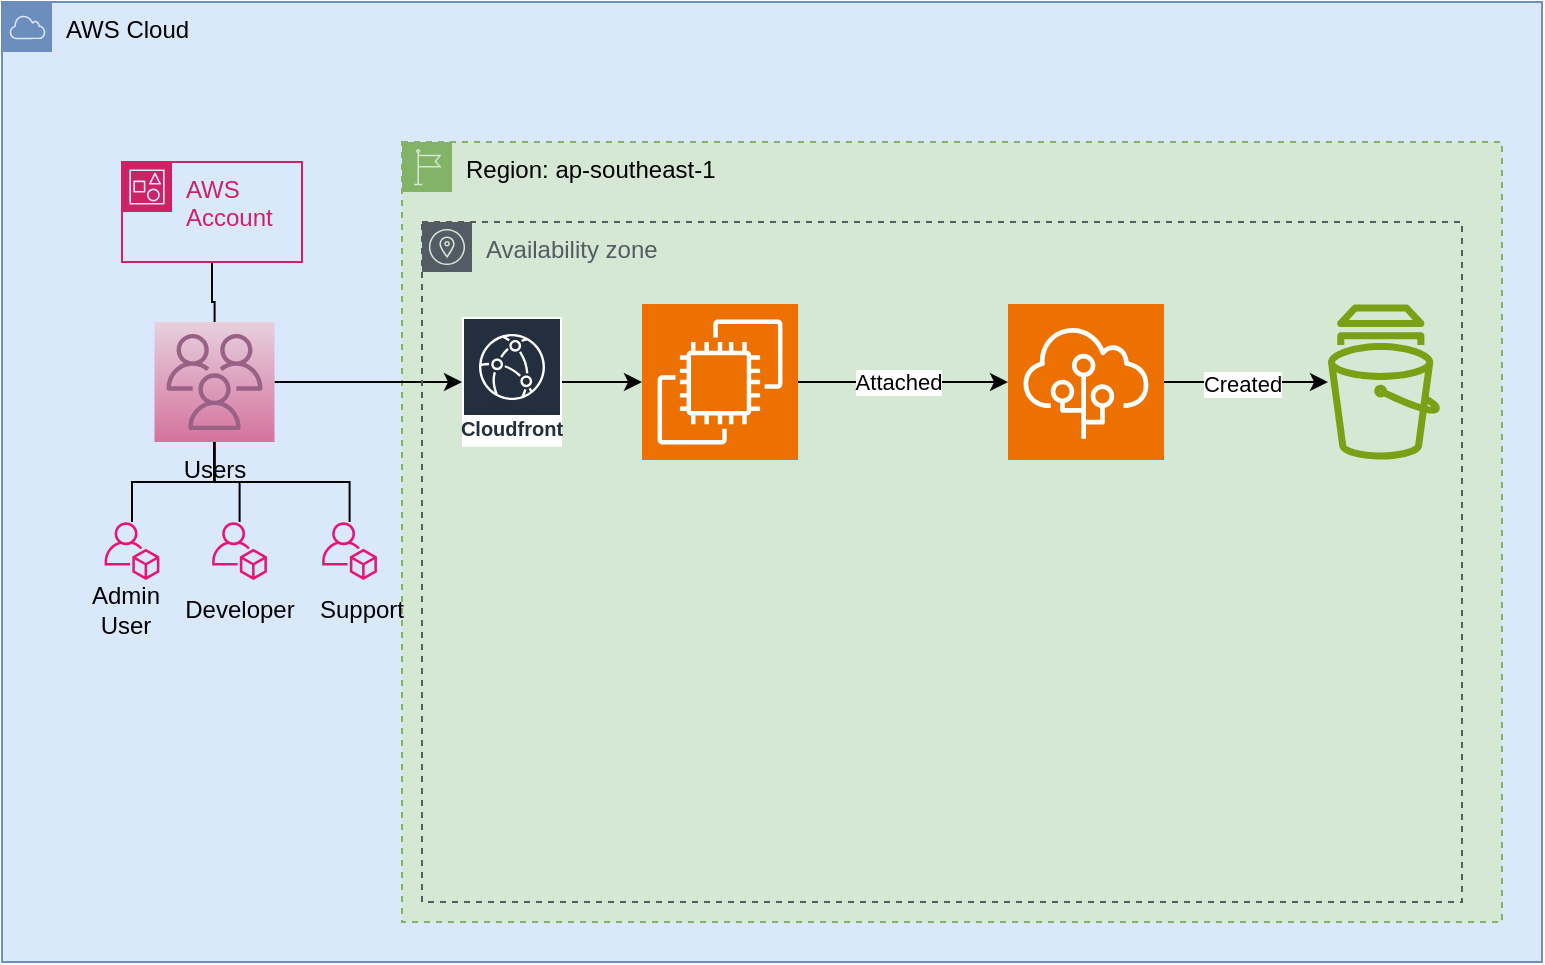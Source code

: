 <mxfile version="26.0.16" pages="3">
  <diagram id="E339DQAJ5kTuI9TEeR54" name="sampler v3">
    <mxGraphModel dx="1409" dy="775" grid="1" gridSize="10" guides="1" tooltips="1" connect="1" arrows="1" fold="1" page="1" pageScale="1" pageWidth="850" pageHeight="1100" math="0" shadow="0">
      <root>
        <mxCell id="0" />
        <mxCell id="1" parent="0" />
        <mxCell id="jfjeC_XJrHExVvDUodB2-1" value="AWS Cloud" style="sketch=0;outlineConnect=0;html=1;whiteSpace=wrap;fontSize=12;fontStyle=0;shape=mxgraph.aws4.group;grIcon=mxgraph.aws4.group_aws_cloud;verticalAlign=top;align=left;spacingLeft=30;dashed=0;fillColor=#dae8fc;strokeColor=#6c8ebf;" parent="1" vertex="1">
          <mxGeometry x="60" y="40" width="770" height="480" as="geometry" />
        </mxCell>
        <mxCell id="jfjeC_XJrHExVvDUodB2-19" style="edgeStyle=orthogonalEdgeStyle;rounded=0;orthogonalLoop=1;jettySize=auto;html=1;endArrow=none;startFill=0;" parent="1" source="jfjeC_XJrHExVvDUodB2-2" target="jfjeC_XJrHExVvDUodB2-17" edge="1">
          <mxGeometry relative="1" as="geometry" />
        </mxCell>
        <mxCell id="jfjeC_XJrHExVvDUodB2-2" value="AWS Account" style="points=[[0,0],[0.25,0],[0.5,0],[0.75,0],[1,0],[1,0.25],[1,0.5],[1,0.75],[1,1],[0.75,1],[0.5,1],[0.25,1],[0,1],[0,0.75],[0,0.5],[0,0.25]];outlineConnect=0;gradientColor=none;html=1;whiteSpace=wrap;fontSize=12;fontStyle=0;container=1;pointerEvents=0;collapsible=0;recursiveResize=0;shape=mxgraph.aws4.group;grIcon=mxgraph.aws4.group_account;strokeColor=#CD2264;fillColor=none;verticalAlign=top;align=left;spacingLeft=30;fontColor=#CD2264;dashed=0;" parent="1" vertex="1">
          <mxGeometry x="120" y="120" width="90" height="50" as="geometry" />
        </mxCell>
        <mxCell id="jfjeC_XJrHExVvDUodB2-3" value="" style="sketch=0;outlineConnect=0;fontColor=#232F3E;gradientColor=none;fillColor=#E7157B;strokeColor=none;dashed=0;verticalLabelPosition=bottom;verticalAlign=top;align=center;html=1;fontSize=12;fontStyle=0;aspect=fixed;pointerEvents=1;shape=mxgraph.aws4.organizations_account;movable=1;resizable=1;rotatable=1;deletable=1;editable=1;locked=0;connectable=1;" parent="1" vertex="1">
          <mxGeometry x="111.24" y="300" width="27.51" height="29" as="geometry" />
        </mxCell>
        <mxCell id="jfjeC_XJrHExVvDUodB2-23" style="edgeStyle=orthogonalEdgeStyle;rounded=0;orthogonalLoop=1;jettySize=auto;html=1;endArrow=none;startFill=0;" parent="1" source="jfjeC_XJrHExVvDUodB2-14" target="jfjeC_XJrHExVvDUodB2-17" edge="1">
          <mxGeometry relative="1" as="geometry" />
        </mxCell>
        <mxCell id="jfjeC_XJrHExVvDUodB2-14" value="" style="sketch=0;outlineConnect=0;fontColor=#232F3E;gradientColor=none;fillColor=#E7157B;strokeColor=none;dashed=0;verticalLabelPosition=bottom;verticalAlign=top;align=center;html=1;fontSize=12;fontStyle=0;aspect=fixed;pointerEvents=1;shape=mxgraph.aws4.organizations_account;movable=1;resizable=1;rotatable=1;deletable=1;editable=1;locked=0;connectable=1;" parent="1" vertex="1">
          <mxGeometry x="165" y="300" width="27.51" height="29" as="geometry" />
        </mxCell>
        <mxCell id="jfjeC_XJrHExVvDUodB2-24" style="edgeStyle=orthogonalEdgeStyle;rounded=0;orthogonalLoop=1;jettySize=auto;html=1;endArrow=none;startFill=0;" parent="1" source="jfjeC_XJrHExVvDUodB2-15" target="jfjeC_XJrHExVvDUodB2-17" edge="1">
          <mxGeometry relative="1" as="geometry">
            <Array as="points">
              <mxPoint x="234" y="280" />
              <mxPoint x="166" y="280" />
            </Array>
          </mxGeometry>
        </mxCell>
        <mxCell id="jfjeC_XJrHExVvDUodB2-15" value="" style="sketch=0;outlineConnect=0;fontColor=#232F3E;gradientColor=none;fillColor=#E7157B;strokeColor=none;dashed=0;verticalLabelPosition=bottom;verticalAlign=top;align=center;html=1;fontSize=12;fontStyle=0;aspect=fixed;pointerEvents=1;shape=mxgraph.aws4.organizations_account;movable=1;resizable=1;rotatable=1;deletable=1;editable=1;locked=0;connectable=1;" parent="1" vertex="1">
          <mxGeometry x="220" y="300" width="27.51" height="29" as="geometry" />
        </mxCell>
        <mxCell id="3nYx03aDLwxbxdVLtdMC-10" value="Region:&amp;nbsp;ap-southeast-1" style="sketch=0;outlineConnect=0;html=1;whiteSpace=wrap;fontSize=12;fontStyle=0;shape=mxgraph.aws4.group;grIcon=mxgraph.aws4.group_region;strokeColor=#82b366;fillColor=#d5e8d4;verticalAlign=top;align=left;spacingLeft=30;dashed=1;" vertex="1" parent="1">
          <mxGeometry x="260" y="110" width="550" height="390" as="geometry" />
        </mxCell>
        <mxCell id="T5NTqcIiXpAgQYmRjw6J-5" value="&lt;div&gt;&lt;br&gt;&lt;/div&gt;" style="edgeStyle=orthogonalEdgeStyle;rounded=0;orthogonalLoop=1;jettySize=auto;html=1;" edge="1" parent="1" source="jfjeC_XJrHExVvDUodB2-17" target="3nYx03aDLwxbxdVLtdMC-1">
          <mxGeometry relative="1" as="geometry">
            <mxPoint x="347" y="230.0" as="targetPoint" />
          </mxGeometry>
        </mxCell>
        <mxCell id="jfjeC_XJrHExVvDUodB2-17" value="Users" style="sketch=0;outlineConnect=0;dashed=0;verticalLabelPosition=bottom;verticalAlign=top;align=center;html=1;fontSize=12;fontStyle=0;aspect=fixed;shape=mxgraph.aws4.resourceIcon;resIcon=mxgraph.aws4.users;fillColor=#e6d0de;strokeColor=#996185;gradientColor=#d5739d;" parent="1" vertex="1">
          <mxGeometry x="136.25" y="200" width="60" height="60" as="geometry" />
        </mxCell>
        <mxCell id="jfjeC_XJrHExVvDUodB2-20" style="edgeStyle=orthogonalEdgeStyle;rounded=0;orthogonalLoop=1;jettySize=auto;html=1;endArrow=none;startFill=0;" parent="1" source="jfjeC_XJrHExVvDUodB2-17" target="jfjeC_XJrHExVvDUodB2-3" edge="1">
          <mxGeometry relative="1" as="geometry">
            <mxPoint x="175" y="180" as="sourcePoint" />
            <mxPoint x="176" y="210" as="targetPoint" />
          </mxGeometry>
        </mxCell>
        <mxCell id="jfjeC_XJrHExVvDUodB2-25" value="Admin User" style="text;html=1;align=center;verticalAlign=middle;whiteSpace=wrap;rounded=0;" parent="1" vertex="1">
          <mxGeometry x="92.49" y="329" width="60" height="30" as="geometry" />
        </mxCell>
        <mxCell id="jfjeC_XJrHExVvDUodB2-26" value="Developer" style="text;html=1;align=center;verticalAlign=middle;whiteSpace=wrap;rounded=0;" parent="1" vertex="1">
          <mxGeometry x="148.76" y="329" width="60" height="30" as="geometry" />
        </mxCell>
        <mxCell id="jfjeC_XJrHExVvDUodB2-27" value="Support" style="text;html=1;align=center;verticalAlign=middle;whiteSpace=wrap;rounded=0;" parent="1" vertex="1">
          <mxGeometry x="210" y="329" width="60" height="30" as="geometry" />
        </mxCell>
        <mxCell id="3nYx03aDLwxbxdVLtdMC-9" style="edgeStyle=orthogonalEdgeStyle;rounded=0;orthogonalLoop=1;jettySize=auto;html=1;" edge="1" parent="1" source="3nYx03aDLwxbxdVLtdMC-1" target="3nYx03aDLwxbxdVLtdMC-4">
          <mxGeometry relative="1" as="geometry" />
        </mxCell>
        <mxCell id="3nYx03aDLwxbxdVLtdMC-1" value="Amazon Cloudfront" style="sketch=0;outlineConnect=0;fontColor=#232F3E;gradientColor=none;strokeColor=#ffffff;fillColor=#232F3E;dashed=0;verticalLabelPosition=middle;verticalAlign=bottom;align=center;html=1;whiteSpace=wrap;fontSize=10;fontStyle=1;spacing=3;shape=mxgraph.aws4.productIcon;prIcon=mxgraph.aws4.cloudfront;" vertex="1" parent="1">
          <mxGeometry x="290" y="197.5" width="50" height="65" as="geometry" />
        </mxCell>
        <mxCell id="3nYx03aDLwxbxdVLtdMC-2" style="edgeStyle=orthogonalEdgeStyle;rounded=0;orthogonalLoop=1;jettySize=auto;html=1;" edge="1" parent="1" source="3nYx03aDLwxbxdVLtdMC-4" target="3nYx03aDLwxbxdVLtdMC-7">
          <mxGeometry relative="1" as="geometry" />
        </mxCell>
        <mxCell id="3nYx03aDLwxbxdVLtdMC-3" value="Attached" style="edgeLabel;html=1;align=center;verticalAlign=middle;resizable=0;points=[];" vertex="1" connectable="0" parent="3nYx03aDLwxbxdVLtdMC-2">
          <mxGeometry x="-0.045" relative="1" as="geometry">
            <mxPoint as="offset" />
          </mxGeometry>
        </mxCell>
        <mxCell id="3nYx03aDLwxbxdVLtdMC-4" value="" style="sketch=0;points=[[0,0,0],[0.25,0,0],[0.5,0,0],[0.75,0,0],[1,0,0],[0,1,0],[0.25,1,0],[0.5,1,0],[0.75,1,0],[1,1,0],[0,0.25,0],[0,0.5,0],[0,0.75,0],[1,0.25,0],[1,0.5,0],[1,0.75,0]];outlineConnect=0;fontColor=#232F3E;fillColor=#ED7100;strokeColor=#ffffff;dashed=0;verticalLabelPosition=bottom;verticalAlign=top;align=center;html=1;fontSize=12;fontStyle=0;aspect=fixed;shape=mxgraph.aws4.resourceIcon;resIcon=mxgraph.aws4.ec2;" vertex="1" parent="1">
          <mxGeometry x="380" y="191" width="78" height="78" as="geometry" />
        </mxCell>
        <mxCell id="3nYx03aDLwxbxdVLtdMC-5" style="edgeStyle=orthogonalEdgeStyle;rounded=0;orthogonalLoop=1;jettySize=auto;html=1;" edge="1" parent="1" source="3nYx03aDLwxbxdVLtdMC-7" target="3nYx03aDLwxbxdVLtdMC-8">
          <mxGeometry relative="1" as="geometry" />
        </mxCell>
        <mxCell id="3nYx03aDLwxbxdVLtdMC-6" value="Created" style="edgeLabel;html=1;align=center;verticalAlign=middle;resizable=0;points=[];" vertex="1" connectable="0" parent="3nYx03aDLwxbxdVLtdMC-5">
          <mxGeometry x="-0.057" y="-1" relative="1" as="geometry">
            <mxPoint as="offset" />
          </mxGeometry>
        </mxCell>
        <mxCell id="3nYx03aDLwxbxdVLtdMC-7" value="" style="sketch=0;points=[[0,0,0],[0.25,0,0],[0.5,0,0],[0.75,0,0],[1,0,0],[0,1,0],[0.25,1,0],[0.5,1,0],[0.75,1,0],[1,1,0],[0,0.25,0],[0,0.5,0],[0,0.75,0],[1,0.25,0],[1,0.5,0],[1,0.75,0]];outlineConnect=0;fontColor=#232F3E;fillColor=#ED7100;strokeColor=#ffffff;dashed=0;verticalLabelPosition=bottom;verticalAlign=top;align=center;html=1;fontSize=12;fontStyle=0;aspect=fixed;shape=mxgraph.aws4.resourceIcon;resIcon=mxgraph.aws4.elastic_beanstalk;" vertex="1" parent="1">
          <mxGeometry x="563" y="191" width="78" height="78" as="geometry" />
        </mxCell>
        <mxCell id="3nYx03aDLwxbxdVLtdMC-8" value="" style="sketch=0;outlineConnect=0;fontColor=#232F3E;gradientColor=none;fillColor=#7AA116;strokeColor=none;dashed=0;verticalLabelPosition=bottom;verticalAlign=top;align=center;html=1;fontSize=12;fontStyle=0;aspect=fixed;pointerEvents=1;shape=mxgraph.aws4.snapshot;" vertex="1" parent="1">
          <mxGeometry x="723" y="191" width="56" height="78" as="geometry" />
        </mxCell>
        <mxCell id="3nYx03aDLwxbxdVLtdMC-12" value="Availability zone" style="sketch=0;outlineConnect=0;gradientColor=none;html=1;whiteSpace=wrap;fontSize=12;fontStyle=0;shape=mxgraph.aws4.group;grIcon=mxgraph.aws4.group_availability_zone;strokeColor=#545B64;fillColor=none;verticalAlign=top;align=left;spacingLeft=30;fontColor=#545B64;dashed=1;" vertex="1" parent="1">
          <mxGeometry x="270" y="150" width="520" height="340" as="geometry" />
        </mxCell>
      </root>
    </mxGraphModel>
  </diagram>
  <diagram name="v1" id="xpe27I78BW6T5LH5pNLx">
    <mxGraphModel dx="2153" dy="780" grid="1" gridSize="10" guides="1" tooltips="1" connect="1" arrows="1" fold="1" page="1" pageScale="1" pageWidth="850" pageHeight="1100" math="0" shadow="0">
      <root>
        <mxCell id="0" />
        <mxCell id="1" parent="0" />
        <mxCell id="c6FaymkkDzmxYYNCoGBe-19" style="edgeStyle=orthogonalEdgeStyle;rounded=0;orthogonalLoop=1;jettySize=auto;html=1;" parent="1" source="c6FaymkkDzmxYYNCoGBe-1" target="c6FaymkkDzmxYYNCoGBe-3" edge="1">
          <mxGeometry relative="1" as="geometry" />
        </mxCell>
        <mxCell id="W9lNjf555CTs6uJydB0y-2" style="edgeStyle=orthogonalEdgeStyle;rounded=0;orthogonalLoop=1;jettySize=auto;html=1;dashed=1;dashPattern=1 1;endArrow=none;startFill=0;" parent="1" source="c6FaymkkDzmxYYNCoGBe-1" target="W9lNjf555CTs6uJydB0y-1" edge="1">
          <mxGeometry relative="1" as="geometry" />
        </mxCell>
        <mxCell id="c6FaymkkDzmxYYNCoGBe-1" value="" style="sketch=0;points=[[0,0,0],[0.25,0,0],[0.5,0,0],[0.75,0,0],[1,0,0],[0,1,0],[0.25,1,0],[0.5,1,0],[0.75,1,0],[1,1,0],[0,0.25,0],[0,0.5,0],[0,0.75,0],[1,0.25,0],[1,0.5,0],[1,0.75,0]];outlineConnect=0;fontColor=#232F3E;fillColor=#7AA116;strokeColor=#ffffff;dashed=0;verticalLabelPosition=bottom;verticalAlign=top;align=center;html=1;fontSize=12;fontStyle=0;aspect=fixed;shape=mxgraph.aws4.resourceIcon;resIcon=mxgraph.aws4.s3;" parent="1" vertex="1">
          <mxGeometry x="293.25" y="514.75" width="78" height="78" as="geometry" />
        </mxCell>
        <mxCell id="c6FaymkkDzmxYYNCoGBe-12" style="edgeStyle=orthogonalEdgeStyle;rounded=0;orthogonalLoop=1;jettySize=auto;html=1;" parent="1" source="c6FaymkkDzmxYYNCoGBe-2" target="c6FaymkkDzmxYYNCoGBe-3" edge="1">
          <mxGeometry relative="1" as="geometry" />
        </mxCell>
        <mxCell id="c6FaymkkDzmxYYNCoGBe-17" style="edgeStyle=orthogonalEdgeStyle;rounded=0;orthogonalLoop=1;jettySize=auto;html=1;" parent="1" source="c6FaymkkDzmxYYNCoGBe-2" target="c6FaymkkDzmxYYNCoGBe-5" edge="1">
          <mxGeometry relative="1" as="geometry">
            <Array as="points">
              <mxPoint x="756" y="341" />
            </Array>
          </mxGeometry>
        </mxCell>
        <mxCell id="c6FaymkkDzmxYYNCoGBe-18" value="Fetch Data from RDS" style="edgeLabel;html=1;align=center;verticalAlign=middle;resizable=0;points=[];" parent="c6FaymkkDzmxYYNCoGBe-17" vertex="1" connectable="0">
          <mxGeometry x="-0.366" y="3" relative="1" as="geometry">
            <mxPoint x="30" y="82" as="offset" />
          </mxGeometry>
        </mxCell>
        <mxCell id="c6FaymkkDzmxYYNCoGBe-2" value="" style="outlineConnect=0;dashed=0;verticalLabelPosition=bottom;verticalAlign=top;align=center;html=1;shape=mxgraph.aws3.ec2;fillColor=#F58534;gradientColor=none;" parent="1" vertex="1">
          <mxGeometry x="546.25" y="294.75" width="76.5" height="93" as="geometry" />
        </mxCell>
        <mxCell id="c6FaymkkDzmxYYNCoGBe-13" style="edgeStyle=orthogonalEdgeStyle;rounded=0;orthogonalLoop=1;jettySize=auto;html=1;" parent="1" source="c6FaymkkDzmxYYNCoGBe-2" target="c6FaymkkDzmxYYNCoGBe-1" edge="1">
          <mxGeometry relative="1" as="geometry">
            <Array as="points">
              <mxPoint x="570" y="553.75" />
            </Array>
          </mxGeometry>
        </mxCell>
        <mxCell id="c6FaymkkDzmxYYNCoGBe-15" value="Fetch Data from S3" style="edgeLabel;html=1;align=center;verticalAlign=middle;resizable=0;points=[];" parent="c6FaymkkDzmxYYNCoGBe-13" vertex="1" connectable="0">
          <mxGeometry x="-0.133" y="2" relative="1" as="geometry">
            <mxPoint y="-86" as="offset" />
          </mxGeometry>
        </mxCell>
        <mxCell id="c6FaymkkDzmxYYNCoGBe-26" style="edgeStyle=orthogonalEdgeStyle;rounded=0;orthogonalLoop=1;jettySize=auto;html=1;" parent="1" source="c6FaymkkDzmxYYNCoGBe-3" target="c6FaymkkDzmxYYNCoGBe-23" edge="1">
          <mxGeometry relative="1" as="geometry" />
        </mxCell>
        <mxCell id="c6FaymkkDzmxYYNCoGBe-3" value="" style="outlineConnect=0;dashed=0;verticalLabelPosition=bottom;verticalAlign=top;align=center;html=1;shape=mxgraph.aws3.cloudfront;fillColor=#F58536;gradientColor=none;" parent="1" vertex="1">
          <mxGeometry x="294" y="294.75" width="76.5" height="93" as="geometry" />
        </mxCell>
        <mxCell id="c6FaymkkDzmxYYNCoGBe-5" value="" style="outlineConnect=0;dashed=0;verticalLabelPosition=bottom;verticalAlign=top;align=center;html=1;shape=mxgraph.aws3.rds;fillColor=#2E73B8;gradientColor=none;" parent="1" vertex="1">
          <mxGeometry x="720" y="511.75" width="72" height="81" as="geometry" />
        </mxCell>
        <mxCell id="c6FaymkkDzmxYYNCoGBe-9" style="edgeStyle=orthogonalEdgeStyle;rounded=0;orthogonalLoop=1;jettySize=auto;html=1;" parent="1" source="c6FaymkkDzmxYYNCoGBe-8" target="c6FaymkkDzmxYYNCoGBe-23" edge="1">
          <mxGeometry relative="1" as="geometry">
            <mxPoint x="-270" y="109" as="targetPoint" />
          </mxGeometry>
        </mxCell>
        <mxCell id="c6FaymkkDzmxYYNCoGBe-8" value="" style="sketch=0;outlineConnect=0;fontColor=#232F3E;gradientColor=none;fillColor=#232F3D;strokeColor=none;dashed=0;verticalLabelPosition=bottom;verticalAlign=top;align=center;html=1;fontSize=12;fontStyle=0;aspect=fixed;pointerEvents=1;shape=mxgraph.aws4.users;" parent="1" vertex="1">
          <mxGeometry x="-340" y="111" width="78" height="78" as="geometry" />
        </mxCell>
        <mxCell id="c6FaymkkDzmxYYNCoGBe-24" style="edgeStyle=orthogonalEdgeStyle;rounded=0;orthogonalLoop=1;jettySize=auto;html=1;" parent="1" source="c6FaymkkDzmxYYNCoGBe-23" target="c6FaymkkDzmxYYNCoGBe-2" edge="1">
          <mxGeometry relative="1" as="geometry">
            <mxPoint x="70.0" y="174.827" as="sourcePoint" />
            <mxPoint x="300" y="150.111" as="targetPoint" />
          </mxGeometry>
        </mxCell>
        <mxCell id="c6FaymkkDzmxYYNCoGBe-23" value="" style="image;aspect=fixed;perimeter=ellipsePerimeter;html=1;align=center;shadow=0;dashed=0;fontColor=#4277BB;labelBackgroundColor=default;fontSize=12;spacingTop=3;image=img/lib/ibm/users/browser.svg;" parent="1" vertex="1">
          <mxGeometry x="-110" y="60" width="180" height="180" as="geometry" />
        </mxCell>
        <mxCell id="c6FaymkkDzmxYYNCoGBe-29" style="edgeStyle=orthogonalEdgeStyle;rounded=0;orthogonalLoop=1;jettySize=auto;html=1;" parent="1" source="c6FaymkkDzmxYYNCoGBe-28" target="c6FaymkkDzmxYYNCoGBe-1" edge="1">
          <mxGeometry relative="1" as="geometry" />
        </mxCell>
        <mxCell id="c6FaymkkDzmxYYNCoGBe-28" value="" style="points=[];aspect=fixed;html=1;align=center;shadow=0;dashed=0;fillColor=#FF6A00;strokeColor=none;shape=mxgraph.alibaba_cloud.dbs_database_backup;" parent="1" vertex="1">
          <mxGeometry x="278.73" y="700" width="107.04" height="100" as="geometry" />
        </mxCell>
        <mxCell id="oeYRw5XU4TpE4Uy6NgoU-7" value="Cloudfront" style="text;html=1;align=center;verticalAlign=middle;resizable=0;points=[];autosize=1;strokeColor=none;fillColor=none;" parent="1" vertex="1">
          <mxGeometry x="290" y="258" width="80" height="30" as="geometry" />
        </mxCell>
        <mxCell id="oeYRw5XU4TpE4Uy6NgoU-9" value="EC2" style="text;html=1;align=center;verticalAlign=middle;resizable=0;points=[];autosize=1;strokeColor=none;fillColor=none;" parent="1" vertex="1">
          <mxGeometry x="585" y="258" width="50" height="30" as="geometry" />
        </mxCell>
        <mxCell id="oeYRw5XU4TpE4Uy6NgoU-10" value="AWS S3" style="text;html=1;align=center;verticalAlign=middle;resizable=0;points=[];autosize=1;strokeColor=none;fillColor=none;" parent="1" vertex="1">
          <mxGeometry x="325" y="588" width="70" height="30" as="geometry" />
        </mxCell>
        <mxCell id="oeYRw5XU4TpE4Uy6NgoU-11" value="DBS Database Backup" style="text;html=1;align=center;verticalAlign=middle;resizable=0;points=[];autosize=1;strokeColor=none;fillColor=none;" parent="1" vertex="1">
          <mxGeometry x="385.77" y="720" width="150" height="30" as="geometry" />
        </mxCell>
        <mxCell id="oeYRw5XU4TpE4Uy6NgoU-12" value="RDS" style="text;html=1;align=center;verticalAlign=middle;resizable=0;points=[];autosize=1;strokeColor=none;fillColor=none;" parent="1" vertex="1">
          <mxGeometry x="715" y="588" width="50" height="30" as="geometry" />
        </mxCell>
        <mxCell id="W9lNjf555CTs6uJydB0y-1" value="&lt;div&gt;Product Images 75GB&lt;span style=&quot;white-space:pre&quot;&gt;&#x9;&lt;/span&gt;&lt;br&gt;&lt;span style=&quot;background-color: transparent; color: light-dark(rgb(0, 0, 0), rgb(255, 255, 255));&quot;&gt;System Files &lt;/span&gt;&lt;span style=&quot;background-color: transparent; color: light-dark(rgb(0, 0, 0), rgb(255, 255, 255));&quot;&gt;10GB&lt;/span&gt;&lt;span style=&quot;background-color: transparent; color: light-dark(rgb(0, 0, 0), rgb(255, 255, 255)); white-space: pre;&quot;&gt;&#x9;&lt;/span&gt;&lt;/div&gt;&lt;div&gt;Customer Data 15GB&lt;/div&gt;" style="shape=note;whiteSpace=wrap;html=1;backgroundOutline=1;darkOpacity=0.05;" parent="1" vertex="1">
          <mxGeometry x="20" y="514.75" width="180" height="76.25" as="geometry" />
        </mxCell>
      </root>
    </mxGraphModel>
  </diagram>
  <diagram id="f5rmibWBp11kq-y7-Xri" name="Page-2">
    <mxGraphModel dx="2674" dy="1092" grid="1" gridSize="10" guides="1" tooltips="1" connect="1" arrows="1" fold="1" page="1" pageScale="1" pageWidth="850" pageHeight="1100" math="0" shadow="0">
      <root>
        <mxCell id="0" />
        <mxCell id="1" parent="0" />
        <mxCell id="Ltfv50r-_Mx9FWOf0oyQ-1" style="edgeStyle=orthogonalEdgeStyle;rounded=0;orthogonalLoop=1;jettySize=auto;html=1;" edge="1" parent="1" source="Ltfv50r-_Mx9FWOf0oyQ-3" target="Ltfv50r-_Mx9FWOf0oyQ-11">
          <mxGeometry relative="1" as="geometry" />
        </mxCell>
        <mxCell id="Ltfv50r-_Mx9FWOf0oyQ-2" style="edgeStyle=orthogonalEdgeStyle;rounded=0;orthogonalLoop=1;jettySize=auto;html=1;dashed=1;dashPattern=1 1;endArrow=none;startFill=0;" edge="1" parent="1" source="Ltfv50r-_Mx9FWOf0oyQ-3" target="Ltfv50r-_Mx9FWOf0oyQ-24">
          <mxGeometry relative="1" as="geometry" />
        </mxCell>
        <mxCell id="Ltfv50r-_Mx9FWOf0oyQ-3" value="" style="sketch=0;points=[[0,0,0],[0.25,0,0],[0.5,0,0],[0.75,0,0],[1,0,0],[0,1,0],[0.25,1,0],[0.5,1,0],[0.75,1,0],[1,1,0],[0,0.25,0],[0,0.5,0],[0,0.75,0],[1,0.25,0],[1,0.5,0],[1,0.75,0]];outlineConnect=0;fontColor=#232F3E;fillColor=#7AA116;strokeColor=#ffffff;dashed=0;verticalLabelPosition=bottom;verticalAlign=top;align=center;html=1;fontSize=12;fontStyle=0;aspect=fixed;shape=mxgraph.aws4.resourceIcon;resIcon=mxgraph.aws4.s3;" vertex="1" parent="1">
          <mxGeometry x="293.25" y="514.75" width="78" height="78" as="geometry" />
        </mxCell>
        <mxCell id="Ltfv50r-_Mx9FWOf0oyQ-4" style="edgeStyle=orthogonalEdgeStyle;rounded=0;orthogonalLoop=1;jettySize=auto;html=1;" edge="1" parent="1" source="Ltfv50r-_Mx9FWOf0oyQ-7" target="Ltfv50r-_Mx9FWOf0oyQ-11">
          <mxGeometry relative="1" as="geometry" />
        </mxCell>
        <mxCell id="Ltfv50r-_Mx9FWOf0oyQ-5" style="edgeStyle=orthogonalEdgeStyle;rounded=0;orthogonalLoop=1;jettySize=auto;html=1;" edge="1" parent="1" source="Ltfv50r-_Mx9FWOf0oyQ-7" target="Ltfv50r-_Mx9FWOf0oyQ-12">
          <mxGeometry relative="1" as="geometry">
            <Array as="points">
              <mxPoint x="756" y="341" />
            </Array>
          </mxGeometry>
        </mxCell>
        <mxCell id="Ltfv50r-_Mx9FWOf0oyQ-6" value="Fetch Data from RDS" style="edgeLabel;html=1;align=center;verticalAlign=middle;resizable=0;points=[];" vertex="1" connectable="0" parent="Ltfv50r-_Mx9FWOf0oyQ-5">
          <mxGeometry x="-0.366" y="3" relative="1" as="geometry">
            <mxPoint x="30" y="82" as="offset" />
          </mxGeometry>
        </mxCell>
        <mxCell id="Ltfv50r-_Mx9FWOf0oyQ-7" value="" style="outlineConnect=0;dashed=0;verticalLabelPosition=bottom;verticalAlign=top;align=center;html=1;shape=mxgraph.aws3.ec2;fillColor=#F58534;gradientColor=none;" vertex="1" parent="1">
          <mxGeometry x="546.25" y="294.75" width="76.5" height="93" as="geometry" />
        </mxCell>
        <mxCell id="Ltfv50r-_Mx9FWOf0oyQ-8" style="edgeStyle=orthogonalEdgeStyle;rounded=0;orthogonalLoop=1;jettySize=auto;html=1;" edge="1" parent="1" source="Ltfv50r-_Mx9FWOf0oyQ-7" target="Ltfv50r-_Mx9FWOf0oyQ-3">
          <mxGeometry relative="1" as="geometry">
            <Array as="points">
              <mxPoint x="570" y="553.75" />
            </Array>
          </mxGeometry>
        </mxCell>
        <mxCell id="Ltfv50r-_Mx9FWOf0oyQ-9" value="Fetch Data from S3" style="edgeLabel;html=1;align=center;verticalAlign=middle;resizable=0;points=[];" vertex="1" connectable="0" parent="Ltfv50r-_Mx9FWOf0oyQ-8">
          <mxGeometry x="-0.133" y="2" relative="1" as="geometry">
            <mxPoint y="-86" as="offset" />
          </mxGeometry>
        </mxCell>
        <mxCell id="Ltfv50r-_Mx9FWOf0oyQ-10" style="edgeStyle=orthogonalEdgeStyle;rounded=0;orthogonalLoop=1;jettySize=auto;html=1;" edge="1" parent="1" source="Ltfv50r-_Mx9FWOf0oyQ-11" target="Ltfv50r-_Mx9FWOf0oyQ-16">
          <mxGeometry relative="1" as="geometry" />
        </mxCell>
        <mxCell id="Ltfv50r-_Mx9FWOf0oyQ-11" value="" style="outlineConnect=0;dashed=0;verticalLabelPosition=bottom;verticalAlign=top;align=center;html=1;shape=mxgraph.aws3.cloudfront;fillColor=#F58536;gradientColor=none;" vertex="1" parent="1">
          <mxGeometry x="294" y="294.75" width="76.5" height="93" as="geometry" />
        </mxCell>
        <mxCell id="Ltfv50r-_Mx9FWOf0oyQ-12" value="" style="outlineConnect=0;dashed=0;verticalLabelPosition=bottom;verticalAlign=top;align=center;html=1;shape=mxgraph.aws3.rds;fillColor=#2E73B8;gradientColor=none;" vertex="1" parent="1">
          <mxGeometry x="880" y="507" width="72" height="81" as="geometry" />
        </mxCell>
        <mxCell id="Ltfv50r-_Mx9FWOf0oyQ-13" style="edgeStyle=orthogonalEdgeStyle;rounded=0;orthogonalLoop=1;jettySize=auto;html=1;" edge="1" parent="1" source="Ltfv50r-_Mx9FWOf0oyQ-14" target="Ltfv50r-_Mx9FWOf0oyQ-16">
          <mxGeometry relative="1" as="geometry">
            <mxPoint x="-270" y="109" as="targetPoint" />
          </mxGeometry>
        </mxCell>
        <mxCell id="Ltfv50r-_Mx9FWOf0oyQ-14" value="" style="sketch=0;outlineConnect=0;fontColor=#232F3E;gradientColor=none;fillColor=#232F3D;strokeColor=none;dashed=0;verticalLabelPosition=bottom;verticalAlign=top;align=center;html=1;fontSize=12;fontStyle=0;aspect=fixed;pointerEvents=1;shape=mxgraph.aws4.users;" vertex="1" parent="1">
          <mxGeometry x="-340" y="111" width="78" height="78" as="geometry" />
        </mxCell>
        <mxCell id="Ltfv50r-_Mx9FWOf0oyQ-15" style="edgeStyle=orthogonalEdgeStyle;rounded=0;orthogonalLoop=1;jettySize=auto;html=1;" edge="1" parent="1" source="Ltfv50r-_Mx9FWOf0oyQ-16" target="Ltfv50r-_Mx9FWOf0oyQ-7">
          <mxGeometry relative="1" as="geometry">
            <mxPoint x="70.0" y="174.827" as="sourcePoint" />
            <mxPoint x="300" y="150.111" as="targetPoint" />
          </mxGeometry>
        </mxCell>
        <mxCell id="Ltfv50r-_Mx9FWOf0oyQ-16" value="" style="image;aspect=fixed;perimeter=ellipsePerimeter;html=1;align=center;shadow=0;dashed=0;fontColor=#4277BB;labelBackgroundColor=default;fontSize=12;spacingTop=3;image=img/lib/ibm/users/browser.svg;" vertex="1" parent="1">
          <mxGeometry x="-110" y="60" width="180" height="180" as="geometry" />
        </mxCell>
        <mxCell id="Ltfv50r-_Mx9FWOf0oyQ-17" style="edgeStyle=orthogonalEdgeStyle;rounded=0;orthogonalLoop=1;jettySize=auto;html=1;" edge="1" parent="1" source="Ltfv50r-_Mx9FWOf0oyQ-18" target="Ltfv50r-_Mx9FWOf0oyQ-3">
          <mxGeometry relative="1" as="geometry" />
        </mxCell>
        <mxCell id="Ltfv50r-_Mx9FWOf0oyQ-18" value="" style="points=[];aspect=fixed;html=1;align=center;shadow=0;dashed=0;fillColor=#FF6A00;strokeColor=none;shape=mxgraph.alibaba_cloud.dbs_database_backup;" vertex="1" parent="1">
          <mxGeometry x="278.73" y="700" width="107.04" height="100" as="geometry" />
        </mxCell>
        <mxCell id="Ltfv50r-_Mx9FWOf0oyQ-19" value="Cloudfront" style="text;html=1;align=center;verticalAlign=middle;resizable=0;points=[];autosize=1;strokeColor=none;fillColor=none;" vertex="1" parent="1">
          <mxGeometry x="290" y="258" width="80" height="30" as="geometry" />
        </mxCell>
        <mxCell id="Ltfv50r-_Mx9FWOf0oyQ-20" value="EC2" style="text;html=1;align=center;verticalAlign=middle;resizable=0;points=[];autosize=1;strokeColor=none;fillColor=none;" vertex="1" parent="1">
          <mxGeometry x="585" y="258" width="50" height="30" as="geometry" />
        </mxCell>
        <mxCell id="Ltfv50r-_Mx9FWOf0oyQ-21" value="AWS S3" style="text;html=1;align=center;verticalAlign=middle;resizable=0;points=[];autosize=1;strokeColor=none;fillColor=none;" vertex="1" parent="1">
          <mxGeometry x="325" y="588" width="70" height="30" as="geometry" />
        </mxCell>
        <mxCell id="Ltfv50r-_Mx9FWOf0oyQ-22" value="DBS Database Backup" style="text;html=1;align=center;verticalAlign=middle;resizable=0;points=[];autosize=1;strokeColor=none;fillColor=none;" vertex="1" parent="1">
          <mxGeometry x="385.77" y="720" width="150" height="30" as="geometry" />
        </mxCell>
        <mxCell id="Ltfv50r-_Mx9FWOf0oyQ-23" value="RDS" style="text;html=1;align=center;verticalAlign=middle;resizable=0;points=[];autosize=1;strokeColor=none;fillColor=none;" vertex="1" parent="1">
          <mxGeometry x="715" y="588" width="50" height="30" as="geometry" />
        </mxCell>
        <mxCell id="Ltfv50r-_Mx9FWOf0oyQ-24" value="&lt;div&gt;Product Images 75GB&lt;span style=&quot;white-space:pre&quot;&gt;&#x9;&lt;/span&gt;&lt;br&gt;&lt;span style=&quot;background-color: transparent; color: light-dark(rgb(0, 0, 0), rgb(255, 255, 255));&quot;&gt;System Files &lt;/span&gt;&lt;span style=&quot;background-color: transparent; color: light-dark(rgb(0, 0, 0), rgb(255, 255, 255));&quot;&gt;10GB&lt;/span&gt;&lt;span style=&quot;background-color: transparent; color: light-dark(rgb(0, 0, 0), rgb(255, 255, 255)); white-space: pre;&quot;&gt;&#x9;&lt;/span&gt;&lt;/div&gt;&lt;div&gt;Customer Data 15GB&lt;/div&gt;" style="shape=note;whiteSpace=wrap;html=1;backgroundOutline=1;darkOpacity=0.05;" vertex="1" parent="1">
          <mxGeometry x="20" y="514.75" width="180" height="76.25" as="geometry" />
        </mxCell>
      </root>
    </mxGraphModel>
  </diagram>
</mxfile>
